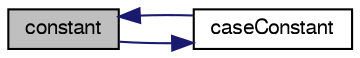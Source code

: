 digraph "constant"
{
  bgcolor="transparent";
  edge [fontname="FreeSans",fontsize="10",labelfontname="FreeSans",labelfontsize="10"];
  node [fontname="FreeSans",fontsize="10",shape=record];
  rankdir="LR";
  Node236 [label="constant",height=0.2,width=0.4,color="black", fillcolor="grey75", style="filled", fontcolor="black"];
  Node236 -> Node237 [color="midnightblue",fontsize="10",style="solid",fontname="FreeSans"];
  Node237 [label="caseConstant",height=0.2,width=0.4,color="black",URL="$a26354.html#aa79b9d2d4d4634d84d82294c8e3fdc64",tooltip="Return constant name for the case. "];
  Node237 -> Node236 [color="midnightblue",fontsize="10",style="solid",fontname="FreeSans"];
}
